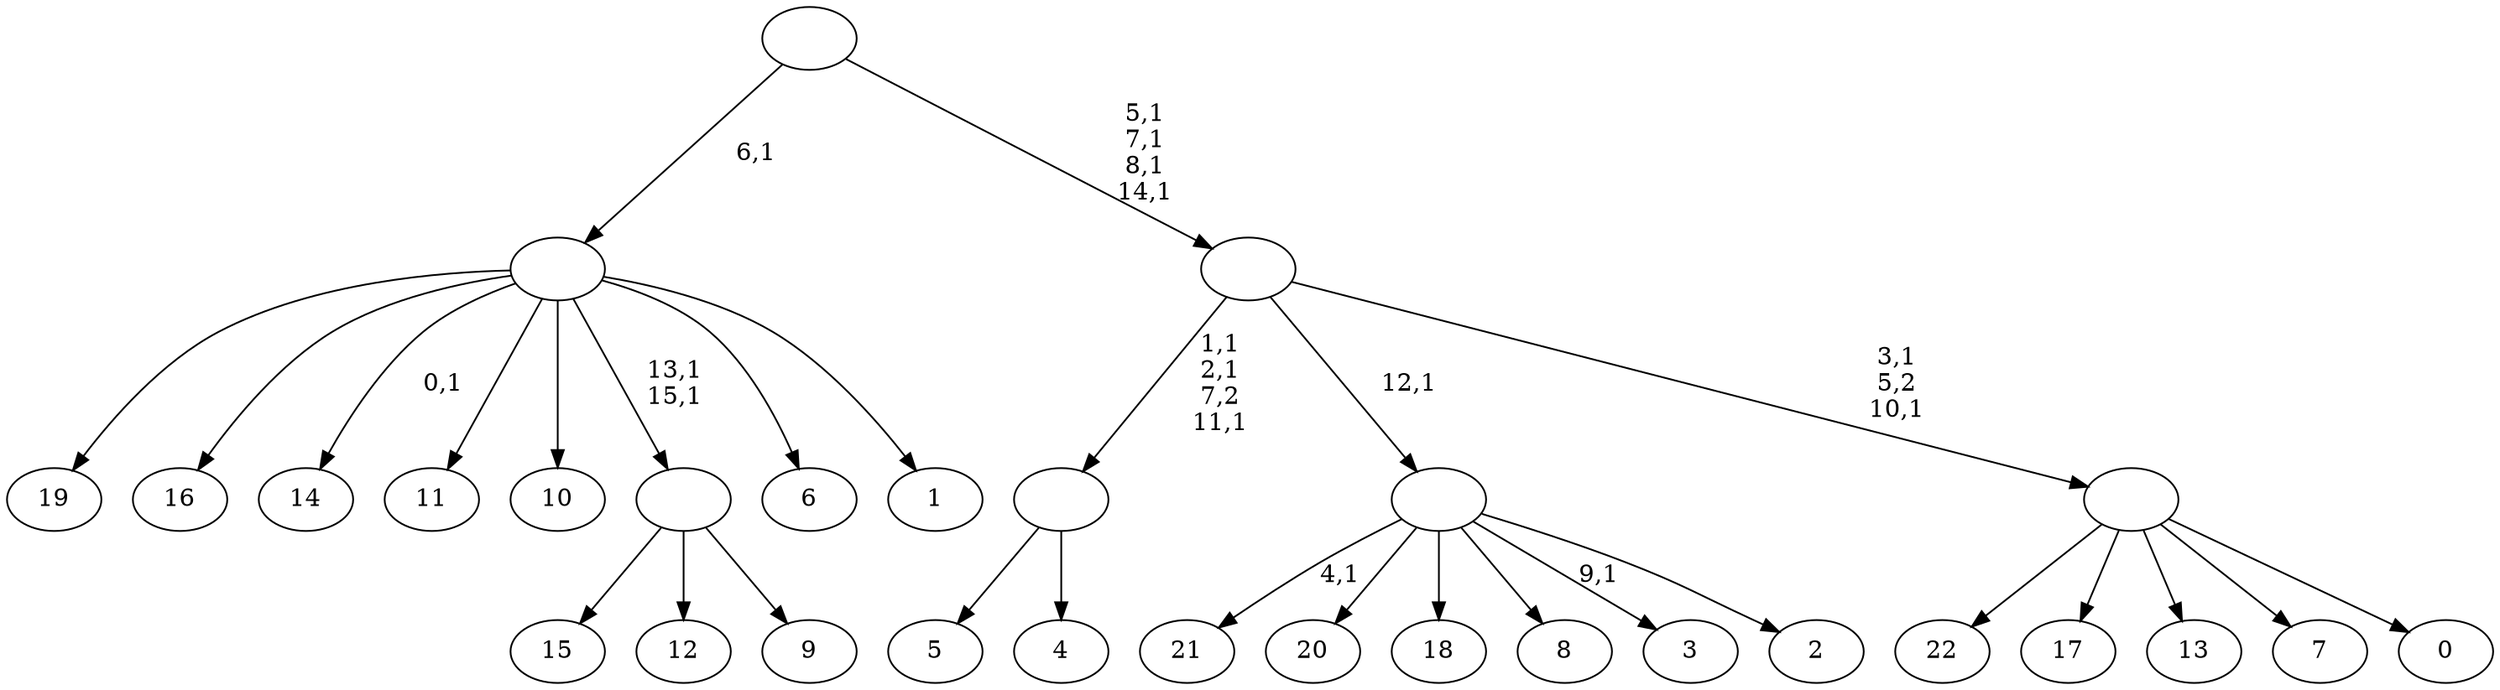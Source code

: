 digraph T {
	39 [label="22"]
	38 [label="21"]
	36 [label="20"]
	35 [label="19"]
	34 [label="18"]
	33 [label="17"]
	32 [label="16"]
	31 [label="15"]
	30 [label="14"]
	28 [label="13"]
	27 [label="12"]
	26 [label="11"]
	25 [label="10"]
	24 [label="9"]
	23 [label=""]
	21 [label="8"]
	20 [label="7"]
	19 [label="6"]
	18 [label="5"]
	17 [label="4"]
	16 [label=""]
	13 [label="3"]
	11 [label="2"]
	10 [label=""]
	9 [label="1"]
	8 [label=""]
	7 [label="0"]
	6 [label=""]
	4 [label=""]
	0 [label=""]
	23 -> 31 [label=""]
	23 -> 27 [label=""]
	23 -> 24 [label=""]
	16 -> 18 [label=""]
	16 -> 17 [label=""]
	10 -> 13 [label="9,1"]
	10 -> 38 [label="4,1"]
	10 -> 36 [label=""]
	10 -> 34 [label=""]
	10 -> 21 [label=""]
	10 -> 11 [label=""]
	8 -> 23 [label="13,1\n15,1"]
	8 -> 30 [label="0,1"]
	8 -> 35 [label=""]
	8 -> 32 [label=""]
	8 -> 26 [label=""]
	8 -> 25 [label=""]
	8 -> 19 [label=""]
	8 -> 9 [label=""]
	6 -> 39 [label=""]
	6 -> 33 [label=""]
	6 -> 28 [label=""]
	6 -> 20 [label=""]
	6 -> 7 [label=""]
	4 -> 6 [label="3,1\n5,2\n10,1"]
	4 -> 16 [label="1,1\n2,1\n7,2\n11,1"]
	4 -> 10 [label="12,1"]
	0 -> 4 [label="5,1\n7,1\n8,1\n14,1"]
	0 -> 8 [label="6,1"]
}
